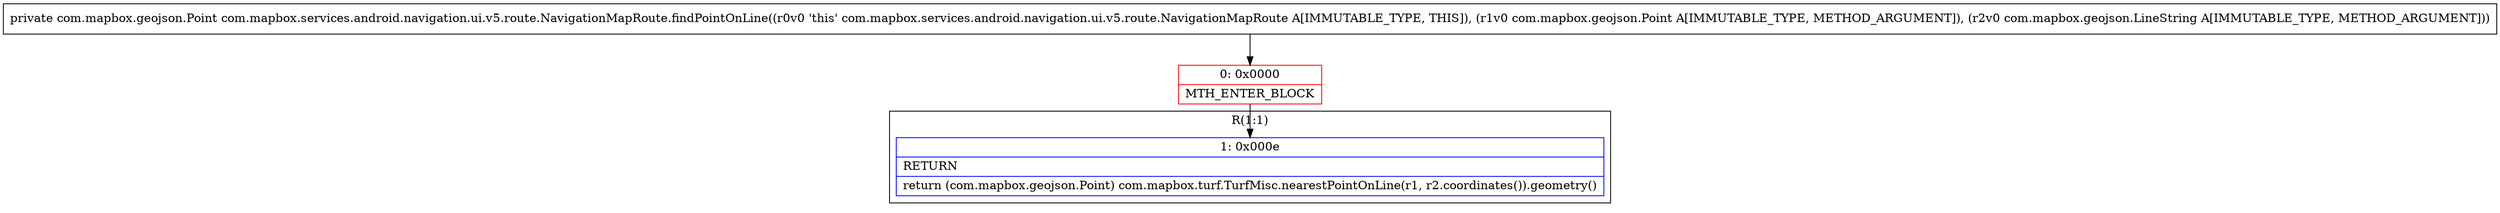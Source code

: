 digraph "CFG forcom.mapbox.services.android.navigation.ui.v5.route.NavigationMapRoute.findPointOnLine(Lcom\/mapbox\/geojson\/Point;Lcom\/mapbox\/geojson\/LineString;)Lcom\/mapbox\/geojson\/Point;" {
subgraph cluster_Region_552903006 {
label = "R(1:1)";
node [shape=record,color=blue];
Node_1 [shape=record,label="{1\:\ 0x000e|RETURN\l|return (com.mapbox.geojson.Point) com.mapbox.turf.TurfMisc.nearestPointOnLine(r1, r2.coordinates()).geometry()\l}"];
}
Node_0 [shape=record,color=red,label="{0\:\ 0x0000|MTH_ENTER_BLOCK\l}"];
MethodNode[shape=record,label="{private com.mapbox.geojson.Point com.mapbox.services.android.navigation.ui.v5.route.NavigationMapRoute.findPointOnLine((r0v0 'this' com.mapbox.services.android.navigation.ui.v5.route.NavigationMapRoute A[IMMUTABLE_TYPE, THIS]), (r1v0 com.mapbox.geojson.Point A[IMMUTABLE_TYPE, METHOD_ARGUMENT]), (r2v0 com.mapbox.geojson.LineString A[IMMUTABLE_TYPE, METHOD_ARGUMENT])) }"];
MethodNode -> Node_0;
Node_0 -> Node_1;
}

